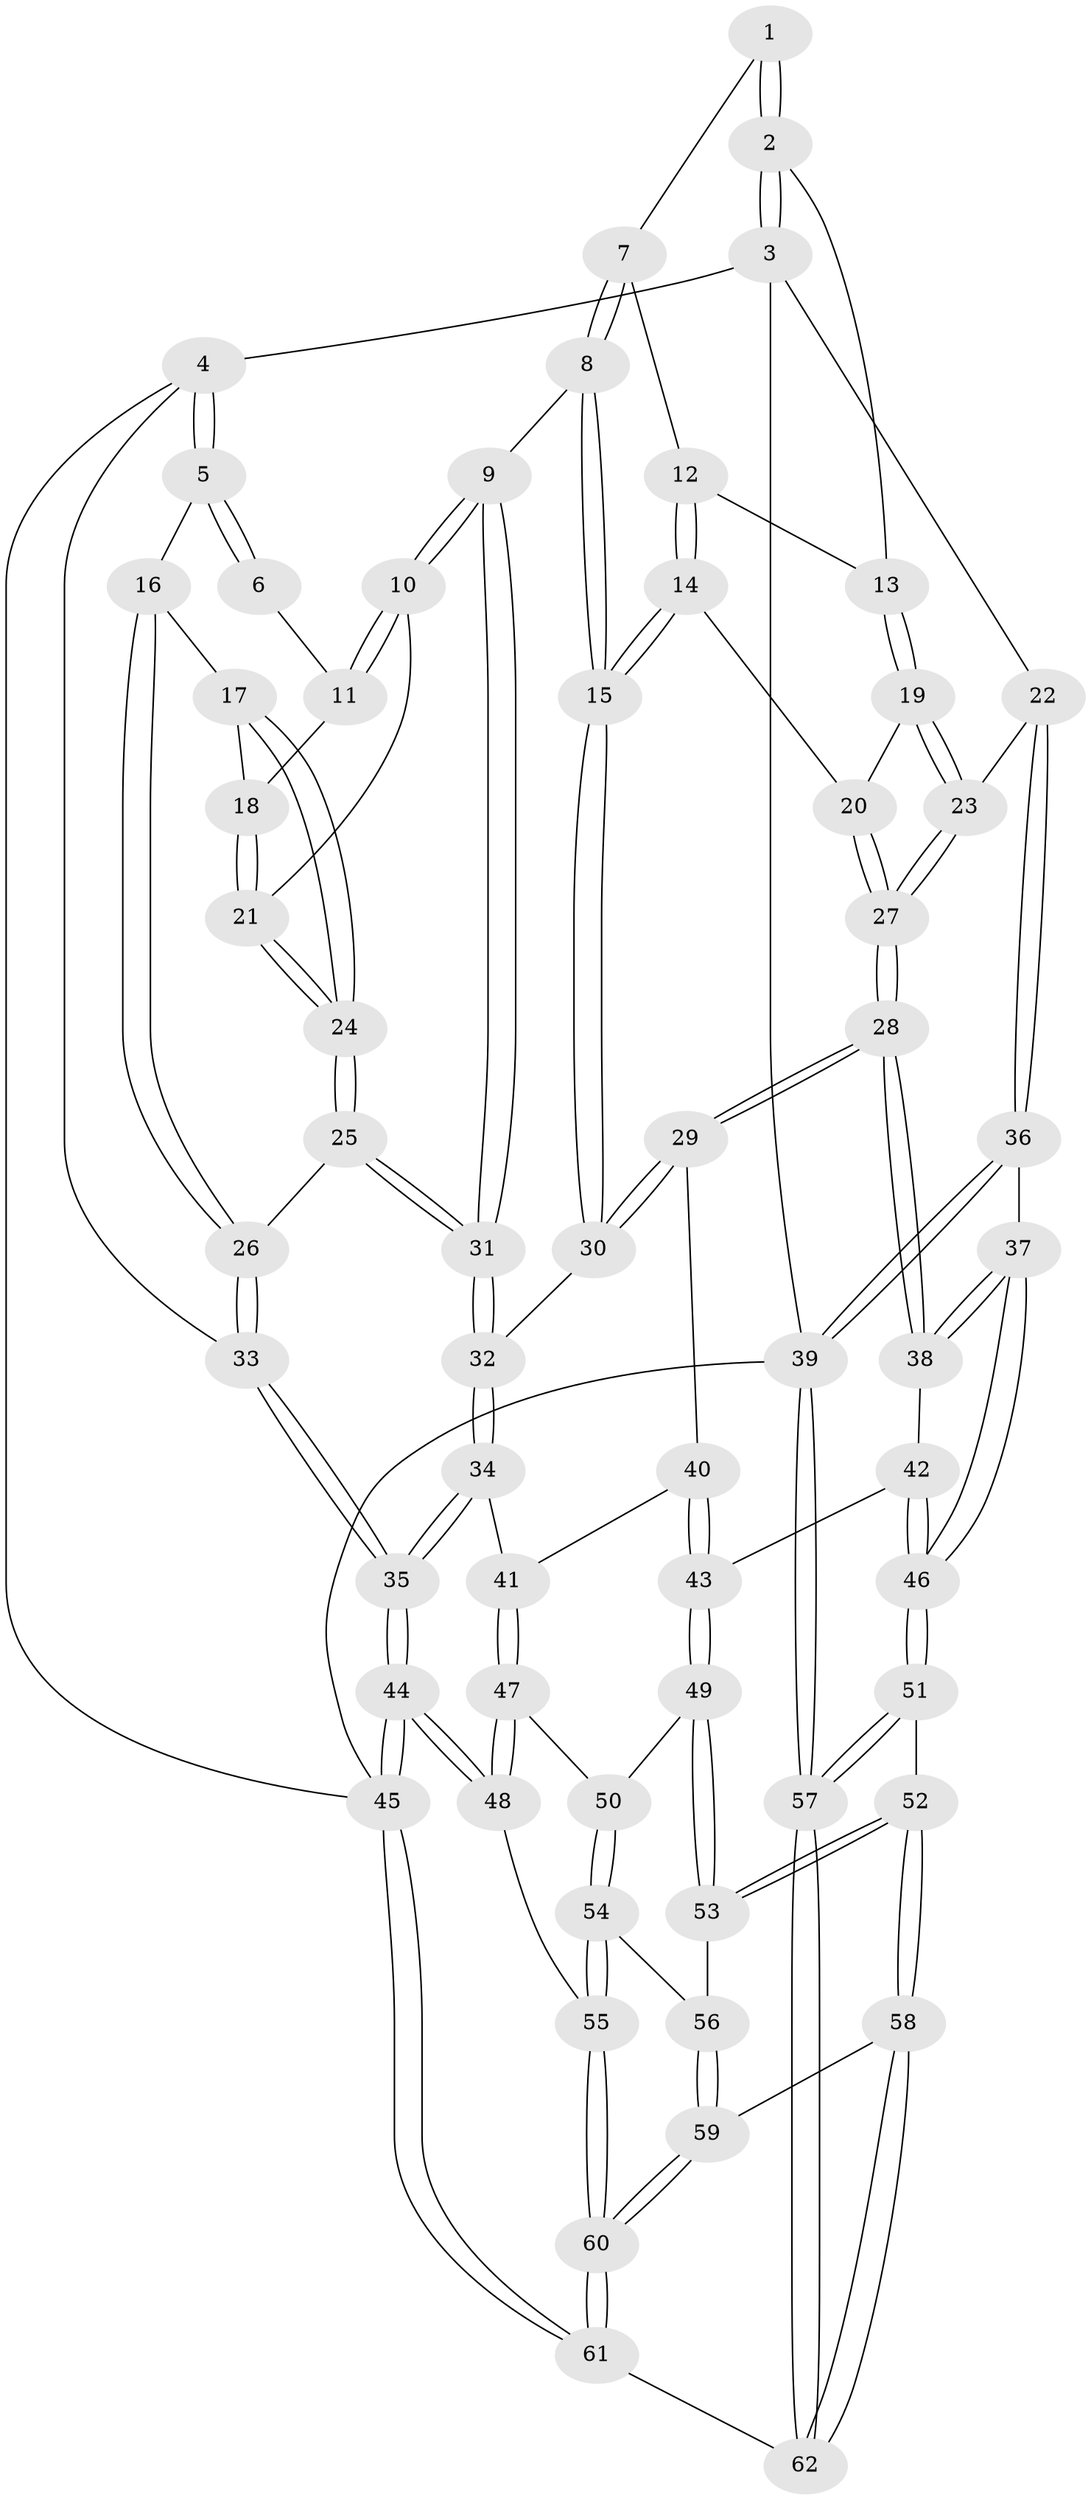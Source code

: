 // Generated by graph-tools (version 1.1) at 2025/03/03/09/25 03:03:11]
// undirected, 62 vertices, 152 edges
graph export_dot {
graph [start="1"]
  node [color=gray90,style=filled];
  1 [pos="+0.475703726290358+0"];
  2 [pos="+0.9957220719986754+0"];
  3 [pos="+1+0"];
  4 [pos="+0+0"];
  5 [pos="+0+0"];
  6 [pos="+0.34016632769074945+0"];
  7 [pos="+0.5381999277919891+0.10641751552843054"];
  8 [pos="+0.4748646140935725+0.24485055377446524"];
  9 [pos="+0.3924593978311135+0.20905868901964017"];
  10 [pos="+0.38749389311828086+0.2043046726905471"];
  11 [pos="+0.3263796129346601+0.08847675385740165"];
  12 [pos="+0.601476634080356+0.12044232200901879"];
  13 [pos="+0.7428561945416384+0.0915363638299579"];
  14 [pos="+0.6338759789271108+0.2304181731067694"];
  15 [pos="+0.49266764232225885+0.27372688252360955"];
  16 [pos="+0.09170680315067241+0.14047384452246922"];
  17 [pos="+0.13006069217018118+0.16024803632492549"];
  18 [pos="+0.22051559430976983+0.15966904427360556"];
  19 [pos="+0.7220188551242519+0.18789238959825025"];
  20 [pos="+0.6873506446726813+0.23211184782007852"];
  21 [pos="+0.24842071213257055+0.2474232608173267"];
  22 [pos="+1+0.03127332326969646"];
  23 [pos="+0.8688024518407964+0.28434748958879413"];
  24 [pos="+0.19943397919785555+0.3446540377990995"];
  25 [pos="+0.19721618378471342+0.3706198635003127"];
  26 [pos="+0.04284130079732822+0.381161444796856"];
  27 [pos="+0.7439425676591777+0.4532067082325286"];
  28 [pos="+0.7300295982486045+0.5052413228179712"];
  29 [pos="+0.5386305907832891+0.43627559335509786"];
  30 [pos="+0.5022903074937723+0.4003335609054781"];
  31 [pos="+0.2435715653834684+0.40372582403103596"];
  32 [pos="+0.27755803842192217+0.4471611587281316"];
  33 [pos="+0+0.4722662184725383"];
  34 [pos="+0.2528529787506503+0.6274699254659273"];
  35 [pos="+0+0.8646744365260801"];
  36 [pos="+1+0.5912083191092249"];
  37 [pos="+1+0.6078337706184279"];
  38 [pos="+0.7485245221554311+0.537411059307115"];
  39 [pos="+1+1"];
  40 [pos="+0.4288616416050727+0.6253306520907413"];
  41 [pos="+0.36584958819062896+0.6683661064117837"];
  42 [pos="+0.7095264710351027+0.6130753137299793"];
  43 [pos="+0.6628792685757653+0.6732101904355363"];
  44 [pos="+0+1"];
  45 [pos="+0+1"];
  46 [pos="+0.8581200423001766+0.8880323354981937"];
  47 [pos="+0.3945143076878848+0.7192195313610841"];
  48 [pos="+0.3233266123912781+0.8317560325024539"];
  49 [pos="+0.6484152770710689+0.7085288069857159"];
  50 [pos="+0.40810404062700667+0.732479741436071"];
  51 [pos="+0.8554518556226935+0.8957839182428611"];
  52 [pos="+0.7112243932910605+0.8855274786522658"];
  53 [pos="+0.6482971346209387+0.7095208264897529"];
  54 [pos="+0.4626535919458902+0.848412018918938"];
  55 [pos="+0.4353046049318784+0.896911879672076"];
  56 [pos="+0.5251152638254626+0.8429335193601474"];
  57 [pos="+1+1"];
  58 [pos="+0.6528437668921075+0.945797420891474"];
  59 [pos="+0.6049564262098418+0.9235583342774637"];
  60 [pos="+0.3992114858485875+1"];
  61 [pos="+0.31079564704869206+1"];
  62 [pos="+0.6371573823663339+1"];
  1 -- 2;
  1 -- 2;
  1 -- 7;
  2 -- 3;
  2 -- 3;
  2 -- 13;
  3 -- 4;
  3 -- 22;
  3 -- 39;
  4 -- 5;
  4 -- 5;
  4 -- 33;
  4 -- 45;
  5 -- 6;
  5 -- 6;
  5 -- 16;
  6 -- 11;
  7 -- 8;
  7 -- 8;
  7 -- 12;
  8 -- 9;
  8 -- 15;
  8 -- 15;
  9 -- 10;
  9 -- 10;
  9 -- 31;
  9 -- 31;
  10 -- 11;
  10 -- 11;
  10 -- 21;
  11 -- 18;
  12 -- 13;
  12 -- 14;
  12 -- 14;
  13 -- 19;
  13 -- 19;
  14 -- 15;
  14 -- 15;
  14 -- 20;
  15 -- 30;
  15 -- 30;
  16 -- 17;
  16 -- 26;
  16 -- 26;
  17 -- 18;
  17 -- 24;
  17 -- 24;
  18 -- 21;
  18 -- 21;
  19 -- 20;
  19 -- 23;
  19 -- 23;
  20 -- 27;
  20 -- 27;
  21 -- 24;
  21 -- 24;
  22 -- 23;
  22 -- 36;
  22 -- 36;
  23 -- 27;
  23 -- 27;
  24 -- 25;
  24 -- 25;
  25 -- 26;
  25 -- 31;
  25 -- 31;
  26 -- 33;
  26 -- 33;
  27 -- 28;
  27 -- 28;
  28 -- 29;
  28 -- 29;
  28 -- 38;
  28 -- 38;
  29 -- 30;
  29 -- 30;
  29 -- 40;
  30 -- 32;
  31 -- 32;
  31 -- 32;
  32 -- 34;
  32 -- 34;
  33 -- 35;
  33 -- 35;
  34 -- 35;
  34 -- 35;
  34 -- 41;
  35 -- 44;
  35 -- 44;
  36 -- 37;
  36 -- 39;
  36 -- 39;
  37 -- 38;
  37 -- 38;
  37 -- 46;
  37 -- 46;
  38 -- 42;
  39 -- 57;
  39 -- 57;
  39 -- 45;
  40 -- 41;
  40 -- 43;
  40 -- 43;
  41 -- 47;
  41 -- 47;
  42 -- 43;
  42 -- 46;
  42 -- 46;
  43 -- 49;
  43 -- 49;
  44 -- 45;
  44 -- 45;
  44 -- 48;
  44 -- 48;
  45 -- 61;
  45 -- 61;
  46 -- 51;
  46 -- 51;
  47 -- 48;
  47 -- 48;
  47 -- 50;
  48 -- 55;
  49 -- 50;
  49 -- 53;
  49 -- 53;
  50 -- 54;
  50 -- 54;
  51 -- 52;
  51 -- 57;
  51 -- 57;
  52 -- 53;
  52 -- 53;
  52 -- 58;
  52 -- 58;
  53 -- 56;
  54 -- 55;
  54 -- 55;
  54 -- 56;
  55 -- 60;
  55 -- 60;
  56 -- 59;
  56 -- 59;
  57 -- 62;
  57 -- 62;
  58 -- 59;
  58 -- 62;
  58 -- 62;
  59 -- 60;
  59 -- 60;
  60 -- 61;
  60 -- 61;
  61 -- 62;
}
